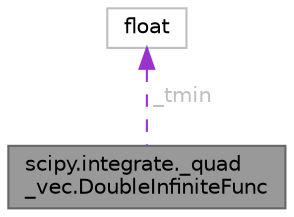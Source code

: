 digraph "scipy.integrate._quad_vec.DoubleInfiniteFunc"
{
 // LATEX_PDF_SIZE
  bgcolor="transparent";
  edge [fontname=Helvetica,fontsize=10,labelfontname=Helvetica,labelfontsize=10];
  node [fontname=Helvetica,fontsize=10,shape=box,height=0.2,width=0.4];
  Node1 [id="Node000001",label="scipy.integrate._quad\l_vec.DoubleInfiniteFunc",height=0.2,width=0.4,color="gray40", fillcolor="grey60", style="filled", fontcolor="black",tooltip=" "];
  Node2 -> Node1 [id="edge1_Node000001_Node000002",dir="back",color="darkorchid3",style="dashed",tooltip=" ",label=" _tmin",fontcolor="grey" ];
  Node2 [id="Node000002",label="float",height=0.2,width=0.4,color="grey75", fillcolor="white", style="filled",tooltip=" "];
}
